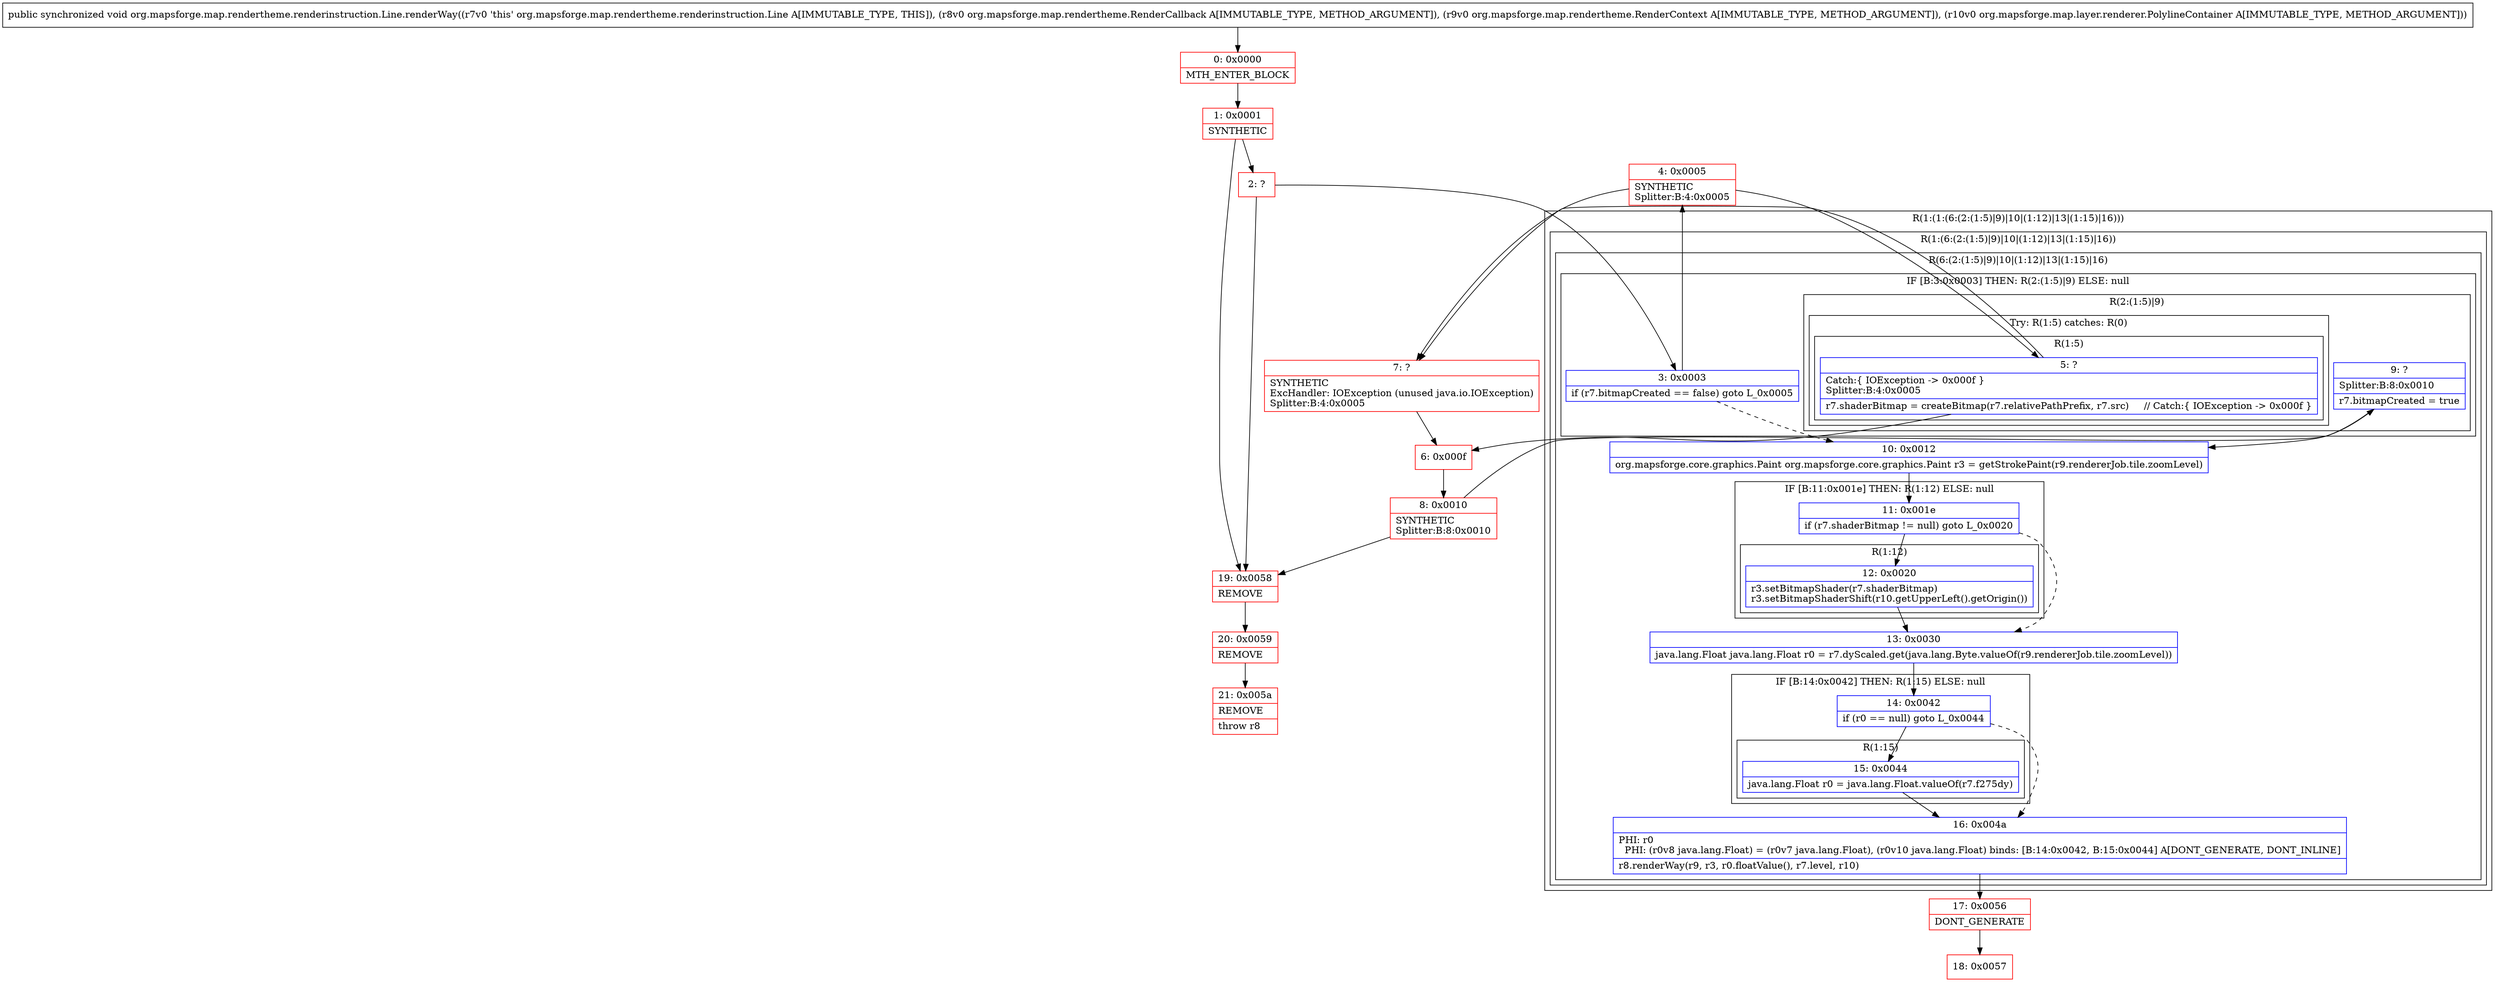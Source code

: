 digraph "CFG fororg.mapsforge.map.rendertheme.renderinstruction.Line.renderWay(Lorg\/mapsforge\/map\/rendertheme\/RenderCallback;Lorg\/mapsforge\/map\/rendertheme\/RenderContext;Lorg\/mapsforge\/map\/layer\/renderer\/PolylineContainer;)V" {
subgraph cluster_Region_1332572381 {
label = "R(1:(1:(6:(2:(1:5)|9)|10|(1:12)|13|(1:15)|16)))";
node [shape=record,color=blue];
subgraph cluster_Region_1711884905 {
label = "R(1:(6:(2:(1:5)|9)|10|(1:12)|13|(1:15)|16))";
node [shape=record,color=blue];
subgraph cluster_Region_1991711094 {
label = "R(6:(2:(1:5)|9)|10|(1:12)|13|(1:15)|16)";
node [shape=record,color=blue];
subgraph cluster_IfRegion_351114843 {
label = "IF [B:3:0x0003] THEN: R(2:(1:5)|9) ELSE: null";
node [shape=record,color=blue];
Node_3 [shape=record,label="{3\:\ 0x0003|if (r7.bitmapCreated == false) goto L_0x0005\l}"];
subgraph cluster_Region_1694840938 {
label = "R(2:(1:5)|9)";
node [shape=record,color=blue];
subgraph cluster_TryCatchRegion_1103775631 {
label = "Try: R(1:5) catches: R(0)";
node [shape=record,color=blue];
subgraph cluster_Region_1841043421 {
label = "R(1:5)";
node [shape=record,color=blue];
Node_5 [shape=record,label="{5\:\ ?|Catch:\{ IOException \-\> 0x000f \}\lSplitter:B:4:0x0005\l|r7.shaderBitmap = createBitmap(r7.relativePathPrefix, r7.src)     \/\/ Catch:\{ IOException \-\> 0x000f \}\l}"];
}
subgraph cluster_Region_354093951 {
label = "R(0) | ExcHandler: IOException (unused java.io.IOException)\l";
node [shape=record,color=blue];
}
}
Node_9 [shape=record,label="{9\:\ ?|Splitter:B:8:0x0010\l|r7.bitmapCreated = true\l}"];
}
}
Node_10 [shape=record,label="{10\:\ 0x0012|org.mapsforge.core.graphics.Paint org.mapsforge.core.graphics.Paint r3 = getStrokePaint(r9.rendererJob.tile.zoomLevel)\l}"];
subgraph cluster_IfRegion_1502722014 {
label = "IF [B:11:0x001e] THEN: R(1:12) ELSE: null";
node [shape=record,color=blue];
Node_11 [shape=record,label="{11\:\ 0x001e|if (r7.shaderBitmap != null) goto L_0x0020\l}"];
subgraph cluster_Region_1169699177 {
label = "R(1:12)";
node [shape=record,color=blue];
Node_12 [shape=record,label="{12\:\ 0x0020|r3.setBitmapShader(r7.shaderBitmap)\lr3.setBitmapShaderShift(r10.getUpperLeft().getOrigin())\l}"];
}
}
Node_13 [shape=record,label="{13\:\ 0x0030|java.lang.Float java.lang.Float r0 = r7.dyScaled.get(java.lang.Byte.valueOf(r9.rendererJob.tile.zoomLevel))\l}"];
subgraph cluster_IfRegion_2033940972 {
label = "IF [B:14:0x0042] THEN: R(1:15) ELSE: null";
node [shape=record,color=blue];
Node_14 [shape=record,label="{14\:\ 0x0042|if (r0 == null) goto L_0x0044\l}"];
subgraph cluster_Region_421037972 {
label = "R(1:15)";
node [shape=record,color=blue];
Node_15 [shape=record,label="{15\:\ 0x0044|java.lang.Float r0 = java.lang.Float.valueOf(r7.f275dy)\l}"];
}
}
Node_16 [shape=record,label="{16\:\ 0x004a|PHI: r0 \l  PHI: (r0v8 java.lang.Float) = (r0v7 java.lang.Float), (r0v10 java.lang.Float) binds: [B:14:0x0042, B:15:0x0044] A[DONT_GENERATE, DONT_INLINE]\l|r8.renderWay(r9, r3, r0.floatValue(), r7.level, r10)\l}"];
}
}
}
subgraph cluster_Region_354093951 {
label = "R(0) | ExcHandler: IOException (unused java.io.IOException)\l";
node [shape=record,color=blue];
}
Node_0 [shape=record,color=red,label="{0\:\ 0x0000|MTH_ENTER_BLOCK\l}"];
Node_1 [shape=record,color=red,label="{1\:\ 0x0001|SYNTHETIC\l}"];
Node_2 [shape=record,color=red,label="{2\:\ ?}"];
Node_4 [shape=record,color=red,label="{4\:\ 0x0005|SYNTHETIC\lSplitter:B:4:0x0005\l}"];
Node_6 [shape=record,color=red,label="{6\:\ 0x000f}"];
Node_7 [shape=record,color=red,label="{7\:\ ?|SYNTHETIC\lExcHandler: IOException (unused java.io.IOException)\lSplitter:B:4:0x0005\l}"];
Node_8 [shape=record,color=red,label="{8\:\ 0x0010|SYNTHETIC\lSplitter:B:8:0x0010\l}"];
Node_17 [shape=record,color=red,label="{17\:\ 0x0056|DONT_GENERATE\l}"];
Node_18 [shape=record,color=red,label="{18\:\ 0x0057}"];
Node_19 [shape=record,color=red,label="{19\:\ 0x0058|REMOVE\l}"];
Node_20 [shape=record,color=red,label="{20\:\ 0x0059|REMOVE\l}"];
Node_21 [shape=record,color=red,label="{21\:\ 0x005a|REMOVE\l|throw r8\l}"];
MethodNode[shape=record,label="{public synchronized void org.mapsforge.map.rendertheme.renderinstruction.Line.renderWay((r7v0 'this' org.mapsforge.map.rendertheme.renderinstruction.Line A[IMMUTABLE_TYPE, THIS]), (r8v0 org.mapsforge.map.rendertheme.RenderCallback A[IMMUTABLE_TYPE, METHOD_ARGUMENT]), (r9v0 org.mapsforge.map.rendertheme.RenderContext A[IMMUTABLE_TYPE, METHOD_ARGUMENT]), (r10v0 org.mapsforge.map.layer.renderer.PolylineContainer A[IMMUTABLE_TYPE, METHOD_ARGUMENT])) }"];
MethodNode -> Node_0;
Node_3 -> Node_4;
Node_3 -> Node_10[style=dashed];
Node_5 -> Node_6;
Node_5 -> Node_7;
Node_9 -> Node_10;
Node_10 -> Node_11;
Node_11 -> Node_12;
Node_11 -> Node_13[style=dashed];
Node_12 -> Node_13;
Node_13 -> Node_14;
Node_14 -> Node_15;
Node_14 -> Node_16[style=dashed];
Node_15 -> Node_16;
Node_16 -> Node_17;
Node_0 -> Node_1;
Node_1 -> Node_2;
Node_1 -> Node_19;
Node_2 -> Node_3;
Node_2 -> Node_19;
Node_4 -> Node_5;
Node_4 -> Node_7;
Node_6 -> Node_8;
Node_7 -> Node_6;
Node_8 -> Node_9;
Node_8 -> Node_19;
Node_17 -> Node_18;
Node_19 -> Node_20;
Node_20 -> Node_21;
}

